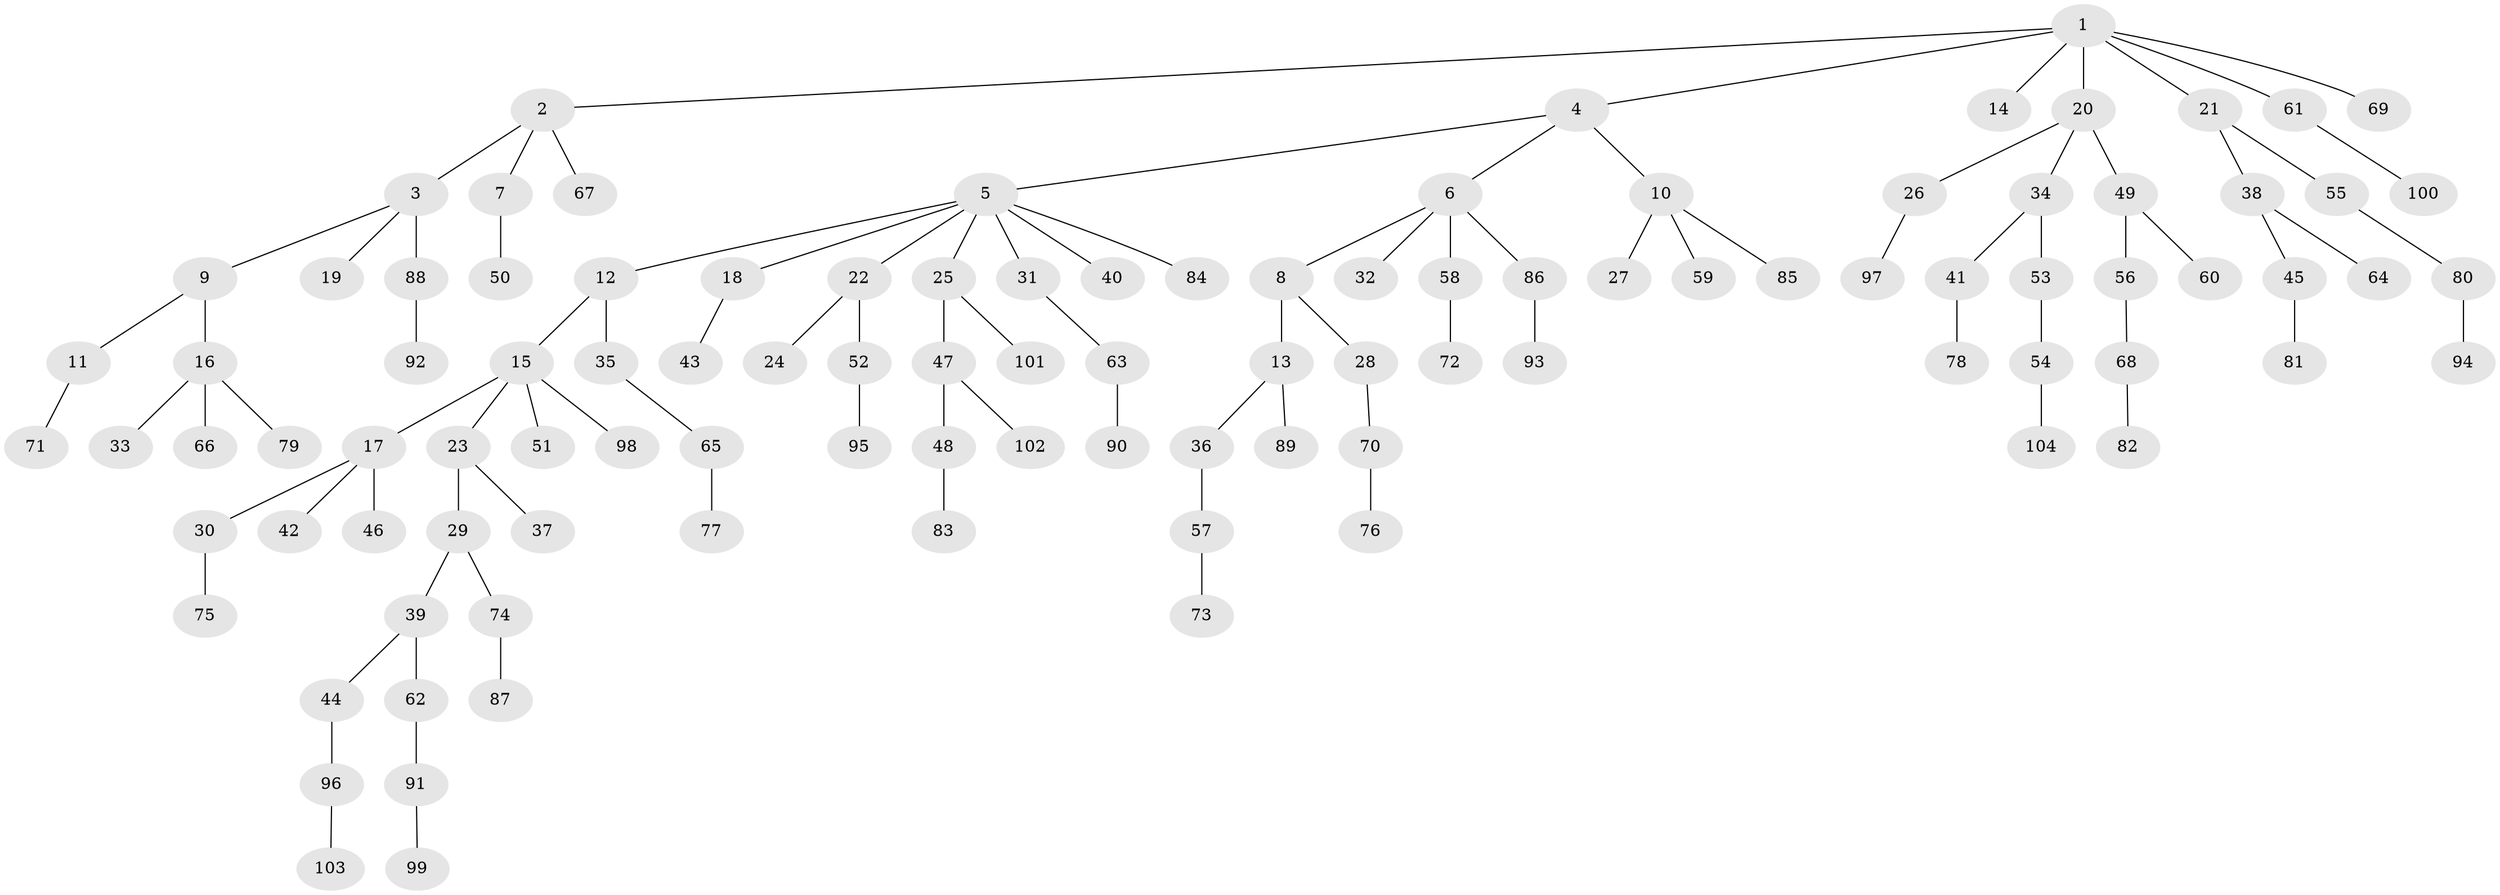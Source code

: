 // coarse degree distribution, {8: 0.014925373134328358, 4: 0.07462686567164178, 9: 0.014925373134328358, 6: 0.029850746268656716, 3: 0.07462686567164178, 1: 0.5671641791044776, 2: 0.22388059701492538}
// Generated by graph-tools (version 1.1) at 2025/42/03/06/25 10:42:05]
// undirected, 104 vertices, 103 edges
graph export_dot {
graph [start="1"]
  node [color=gray90,style=filled];
  1;
  2;
  3;
  4;
  5;
  6;
  7;
  8;
  9;
  10;
  11;
  12;
  13;
  14;
  15;
  16;
  17;
  18;
  19;
  20;
  21;
  22;
  23;
  24;
  25;
  26;
  27;
  28;
  29;
  30;
  31;
  32;
  33;
  34;
  35;
  36;
  37;
  38;
  39;
  40;
  41;
  42;
  43;
  44;
  45;
  46;
  47;
  48;
  49;
  50;
  51;
  52;
  53;
  54;
  55;
  56;
  57;
  58;
  59;
  60;
  61;
  62;
  63;
  64;
  65;
  66;
  67;
  68;
  69;
  70;
  71;
  72;
  73;
  74;
  75;
  76;
  77;
  78;
  79;
  80;
  81;
  82;
  83;
  84;
  85;
  86;
  87;
  88;
  89;
  90;
  91;
  92;
  93;
  94;
  95;
  96;
  97;
  98;
  99;
  100;
  101;
  102;
  103;
  104;
  1 -- 2;
  1 -- 4;
  1 -- 14;
  1 -- 20;
  1 -- 21;
  1 -- 61;
  1 -- 69;
  2 -- 3;
  2 -- 7;
  2 -- 67;
  3 -- 9;
  3 -- 19;
  3 -- 88;
  4 -- 5;
  4 -- 6;
  4 -- 10;
  5 -- 12;
  5 -- 18;
  5 -- 22;
  5 -- 25;
  5 -- 31;
  5 -- 40;
  5 -- 84;
  6 -- 8;
  6 -- 32;
  6 -- 58;
  6 -- 86;
  7 -- 50;
  8 -- 13;
  8 -- 28;
  9 -- 11;
  9 -- 16;
  10 -- 27;
  10 -- 59;
  10 -- 85;
  11 -- 71;
  12 -- 15;
  12 -- 35;
  13 -- 36;
  13 -- 89;
  15 -- 17;
  15 -- 23;
  15 -- 51;
  15 -- 98;
  16 -- 33;
  16 -- 66;
  16 -- 79;
  17 -- 30;
  17 -- 42;
  17 -- 46;
  18 -- 43;
  20 -- 26;
  20 -- 34;
  20 -- 49;
  21 -- 38;
  21 -- 55;
  22 -- 24;
  22 -- 52;
  23 -- 29;
  23 -- 37;
  25 -- 47;
  25 -- 101;
  26 -- 97;
  28 -- 70;
  29 -- 39;
  29 -- 74;
  30 -- 75;
  31 -- 63;
  34 -- 41;
  34 -- 53;
  35 -- 65;
  36 -- 57;
  38 -- 45;
  38 -- 64;
  39 -- 44;
  39 -- 62;
  41 -- 78;
  44 -- 96;
  45 -- 81;
  47 -- 48;
  47 -- 102;
  48 -- 83;
  49 -- 56;
  49 -- 60;
  52 -- 95;
  53 -- 54;
  54 -- 104;
  55 -- 80;
  56 -- 68;
  57 -- 73;
  58 -- 72;
  61 -- 100;
  62 -- 91;
  63 -- 90;
  65 -- 77;
  68 -- 82;
  70 -- 76;
  74 -- 87;
  80 -- 94;
  86 -- 93;
  88 -- 92;
  91 -- 99;
  96 -- 103;
}
